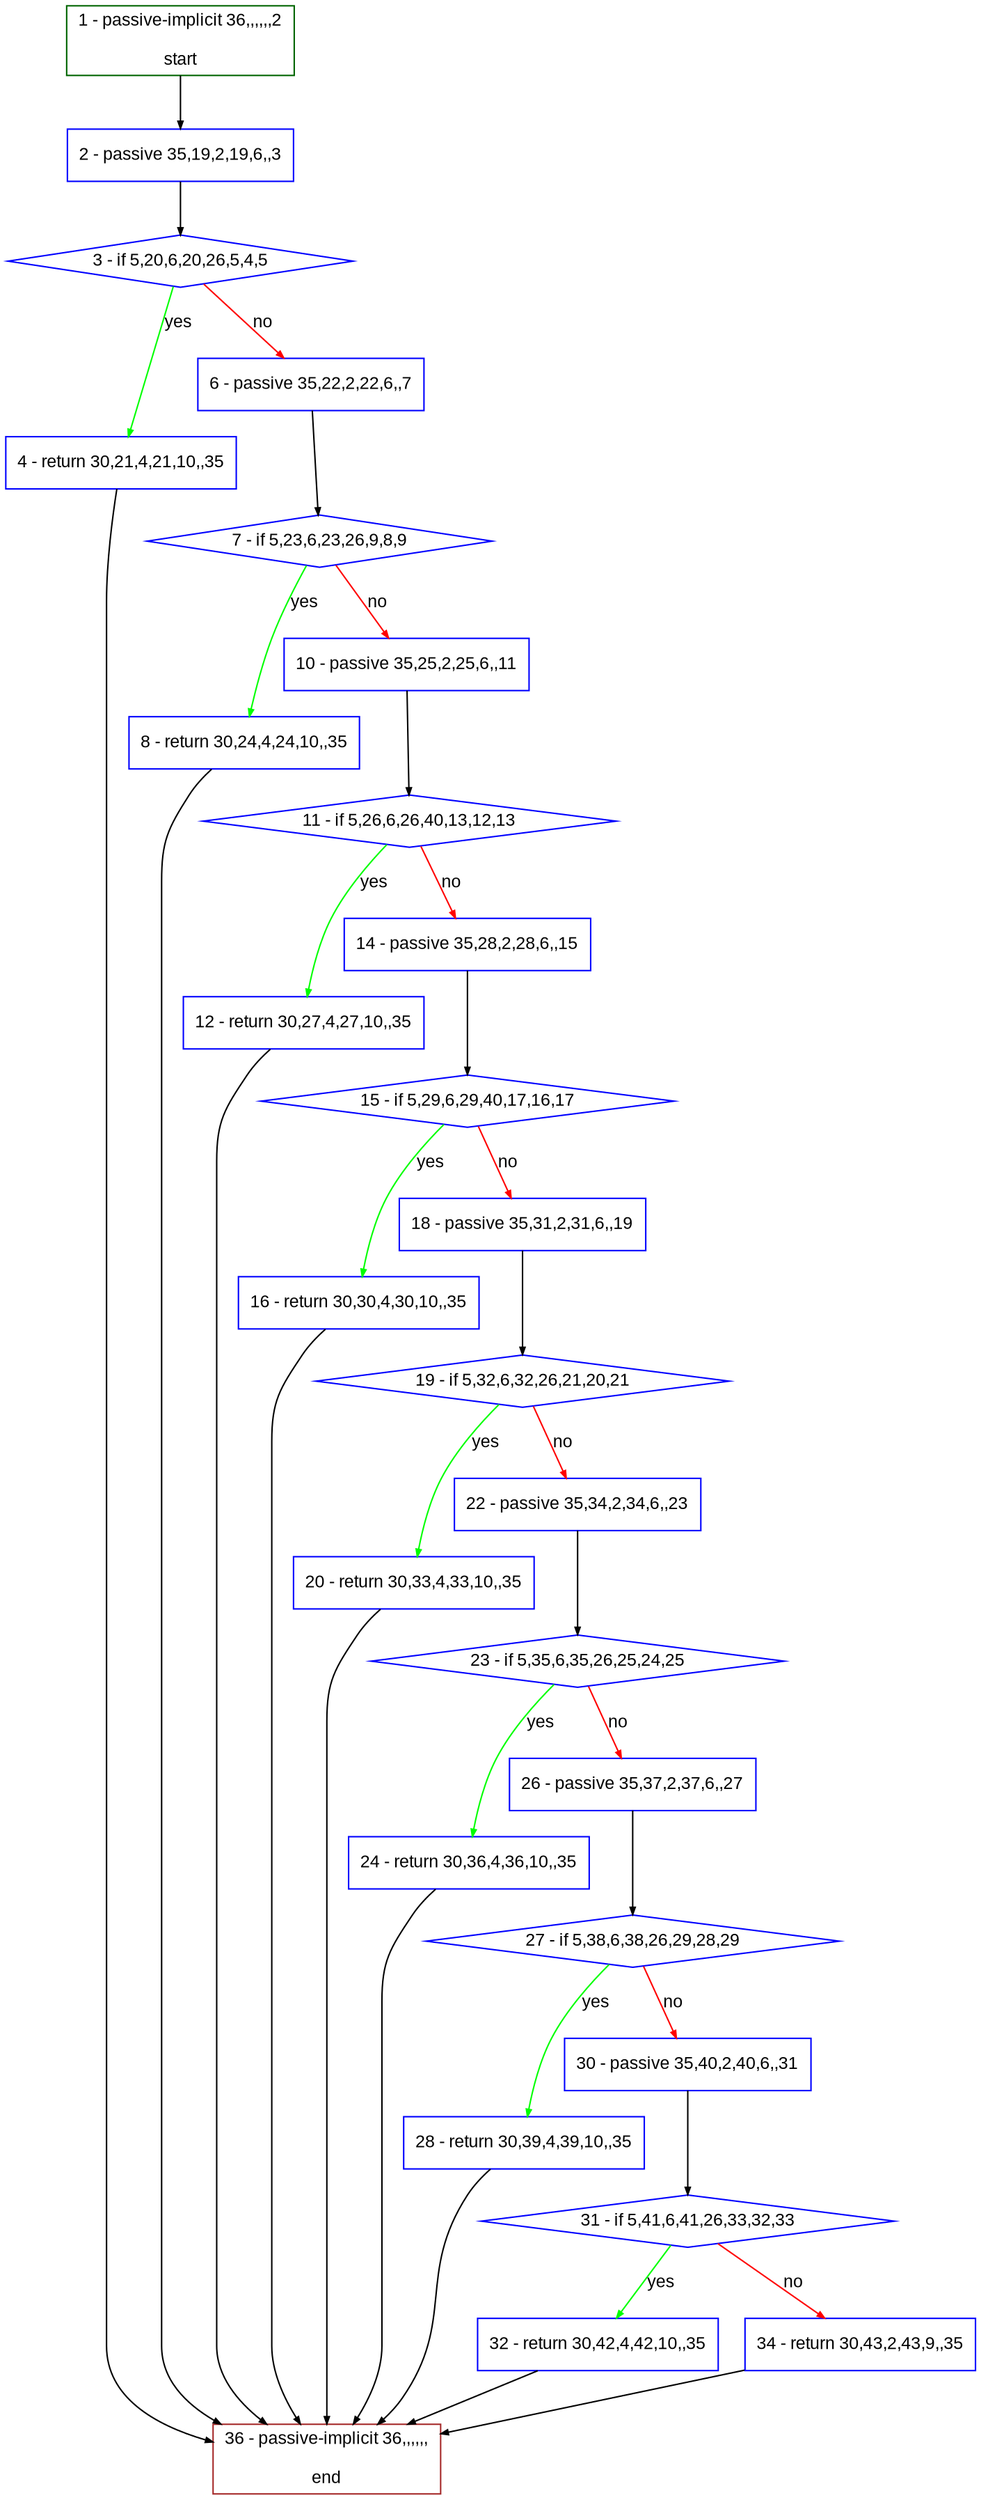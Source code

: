 digraph "" {
  graph [bgcolor="white", fillcolor="#FFFFCC", pack="true", packmode="clust", fontname="Arial", label="", fontsize="12", compound="true", style="rounded,filled"];
  node [node_initialized="no", fillcolor="white", fontname="Arial", label="", color="grey", fontsize="12", fixedsize="false", compound="true", shape="rectangle", style="filled"];
  edge [arrowtail="none", lhead="", fontcolor="black", fontname="Arial", label="", color="black", fontsize="12", arrowhead="normal", arrowsize="0.5", compound="true", ltail="", dir="forward"];
  __N1 [fillcolor="#ffffff", label="2 - passive 35,19,2,19,6,,3", color="#0000ff", shape="box", style="filled"];
  __N2 [fillcolor="#ffffff", label="1 - passive-implicit 36,,,,,,2\n\nstart", color="#006400", shape="box", style="filled"];
  __N3 [fillcolor="#ffffff", label="3 - if 5,20,6,20,26,5,4,5", color="#0000ff", shape="diamond", style="filled"];
  __N4 [fillcolor="#ffffff", label="4 - return 30,21,4,21,10,,35", color="#0000ff", shape="box", style="filled"];
  __N5 [fillcolor="#ffffff", label="6 - passive 35,22,2,22,6,,7", color="#0000ff", shape="box", style="filled"];
  __N6 [fillcolor="#ffffff", label="36 - passive-implicit 36,,,,,,\n\nend", color="#a52a2a", shape="box", style="filled"];
  __N7 [fillcolor="#ffffff", label="7 - if 5,23,6,23,26,9,8,9", color="#0000ff", shape="diamond", style="filled"];
  __N8 [fillcolor="#ffffff", label="8 - return 30,24,4,24,10,,35", color="#0000ff", shape="box", style="filled"];
  __N9 [fillcolor="#ffffff", label="10 - passive 35,25,2,25,6,,11", color="#0000ff", shape="box", style="filled"];
  __N10 [fillcolor="#ffffff", label="11 - if 5,26,6,26,40,13,12,13", color="#0000ff", shape="diamond", style="filled"];
  __N11 [fillcolor="#ffffff", label="12 - return 30,27,4,27,10,,35", color="#0000ff", shape="box", style="filled"];
  __N12 [fillcolor="#ffffff", label="14 - passive 35,28,2,28,6,,15", color="#0000ff", shape="box", style="filled"];
  __N13 [fillcolor="#ffffff", label="15 - if 5,29,6,29,40,17,16,17", color="#0000ff", shape="diamond", style="filled"];
  __N14 [fillcolor="#ffffff", label="16 - return 30,30,4,30,10,,35", color="#0000ff", shape="box", style="filled"];
  __N15 [fillcolor="#ffffff", label="18 - passive 35,31,2,31,6,,19", color="#0000ff", shape="box", style="filled"];
  __N16 [fillcolor="#ffffff", label="19 - if 5,32,6,32,26,21,20,21", color="#0000ff", shape="diamond", style="filled"];
  __N17 [fillcolor="#ffffff", label="20 - return 30,33,4,33,10,,35", color="#0000ff", shape="box", style="filled"];
  __N18 [fillcolor="#ffffff", label="22 - passive 35,34,2,34,6,,23", color="#0000ff", shape="box", style="filled"];
  __N19 [fillcolor="#ffffff", label="23 - if 5,35,6,35,26,25,24,25", color="#0000ff", shape="diamond", style="filled"];
  __N20 [fillcolor="#ffffff", label="24 - return 30,36,4,36,10,,35", color="#0000ff", shape="box", style="filled"];
  __N21 [fillcolor="#ffffff", label="26 - passive 35,37,2,37,6,,27", color="#0000ff", shape="box", style="filled"];
  __N22 [fillcolor="#ffffff", label="27 - if 5,38,6,38,26,29,28,29", color="#0000ff", shape="diamond", style="filled"];
  __N23 [fillcolor="#ffffff", label="28 - return 30,39,4,39,10,,35", color="#0000ff", shape="box", style="filled"];
  __N24 [fillcolor="#ffffff", label="30 - passive 35,40,2,40,6,,31", color="#0000ff", shape="box", style="filled"];
  __N25 [fillcolor="#ffffff", label="31 - if 5,41,6,41,26,33,32,33", color="#0000ff", shape="diamond", style="filled"];
  __N26 [fillcolor="#ffffff", label="32 - return 30,42,4,42,10,,35", color="#0000ff", shape="box", style="filled"];
  __N27 [fillcolor="#ffffff", label="34 - return 30,43,2,43,9,,35", color="#0000ff", shape="box", style="filled"];
  __N2 -> __N1 [arrowtail="none", color="#000000", label="", arrowhead="normal", dir="forward"];
  __N1 -> __N3 [arrowtail="none", color="#000000", label="", arrowhead="normal", dir="forward"];
  __N3 -> __N4 [arrowtail="none", color="#00ff00", label="yes", arrowhead="normal", dir="forward"];
  __N3 -> __N5 [arrowtail="none", color="#ff0000", label="no", arrowhead="normal", dir="forward"];
  __N4 -> __N6 [arrowtail="none", color="#000000", label="", arrowhead="normal", dir="forward"];
  __N5 -> __N7 [arrowtail="none", color="#000000", label="", arrowhead="normal", dir="forward"];
  __N7 -> __N8 [arrowtail="none", color="#00ff00", label="yes", arrowhead="normal", dir="forward"];
  __N7 -> __N9 [arrowtail="none", color="#ff0000", label="no", arrowhead="normal", dir="forward"];
  __N8 -> __N6 [arrowtail="none", color="#000000", label="", arrowhead="normal", dir="forward"];
  __N9 -> __N10 [arrowtail="none", color="#000000", label="", arrowhead="normal", dir="forward"];
  __N10 -> __N11 [arrowtail="none", color="#00ff00", label="yes", arrowhead="normal", dir="forward"];
  __N10 -> __N12 [arrowtail="none", color="#ff0000", label="no", arrowhead="normal", dir="forward"];
  __N11 -> __N6 [arrowtail="none", color="#000000", label="", arrowhead="normal", dir="forward"];
  __N12 -> __N13 [arrowtail="none", color="#000000", label="", arrowhead="normal", dir="forward"];
  __N13 -> __N14 [arrowtail="none", color="#00ff00", label="yes", arrowhead="normal", dir="forward"];
  __N13 -> __N15 [arrowtail="none", color="#ff0000", label="no", arrowhead="normal", dir="forward"];
  __N14 -> __N6 [arrowtail="none", color="#000000", label="", arrowhead="normal", dir="forward"];
  __N15 -> __N16 [arrowtail="none", color="#000000", label="", arrowhead="normal", dir="forward"];
  __N16 -> __N17 [arrowtail="none", color="#00ff00", label="yes", arrowhead="normal", dir="forward"];
  __N16 -> __N18 [arrowtail="none", color="#ff0000", label="no", arrowhead="normal", dir="forward"];
  __N17 -> __N6 [arrowtail="none", color="#000000", label="", arrowhead="normal", dir="forward"];
  __N18 -> __N19 [arrowtail="none", color="#000000", label="", arrowhead="normal", dir="forward"];
  __N19 -> __N20 [arrowtail="none", color="#00ff00", label="yes", arrowhead="normal", dir="forward"];
  __N19 -> __N21 [arrowtail="none", color="#ff0000", label="no", arrowhead="normal", dir="forward"];
  __N20 -> __N6 [arrowtail="none", color="#000000", label="", arrowhead="normal", dir="forward"];
  __N21 -> __N22 [arrowtail="none", color="#000000", label="", arrowhead="normal", dir="forward"];
  __N22 -> __N23 [arrowtail="none", color="#00ff00", label="yes", arrowhead="normal", dir="forward"];
  __N22 -> __N24 [arrowtail="none", color="#ff0000", label="no", arrowhead="normal", dir="forward"];
  __N23 -> __N6 [arrowtail="none", color="#000000", label="", arrowhead="normal", dir="forward"];
  __N24 -> __N25 [arrowtail="none", color="#000000", label="", arrowhead="normal", dir="forward"];
  __N25 -> __N26 [arrowtail="none", color="#00ff00", label="yes", arrowhead="normal", dir="forward"];
  __N25 -> __N27 [arrowtail="none", color="#ff0000", label="no", arrowhead="normal", dir="forward"];
  __N26 -> __N6 [arrowtail="none", color="#000000", label="", arrowhead="normal", dir="forward"];
  __N27 -> __N6 [arrowtail="none", color="#000000", label="", arrowhead="normal", dir="forward"];
}
